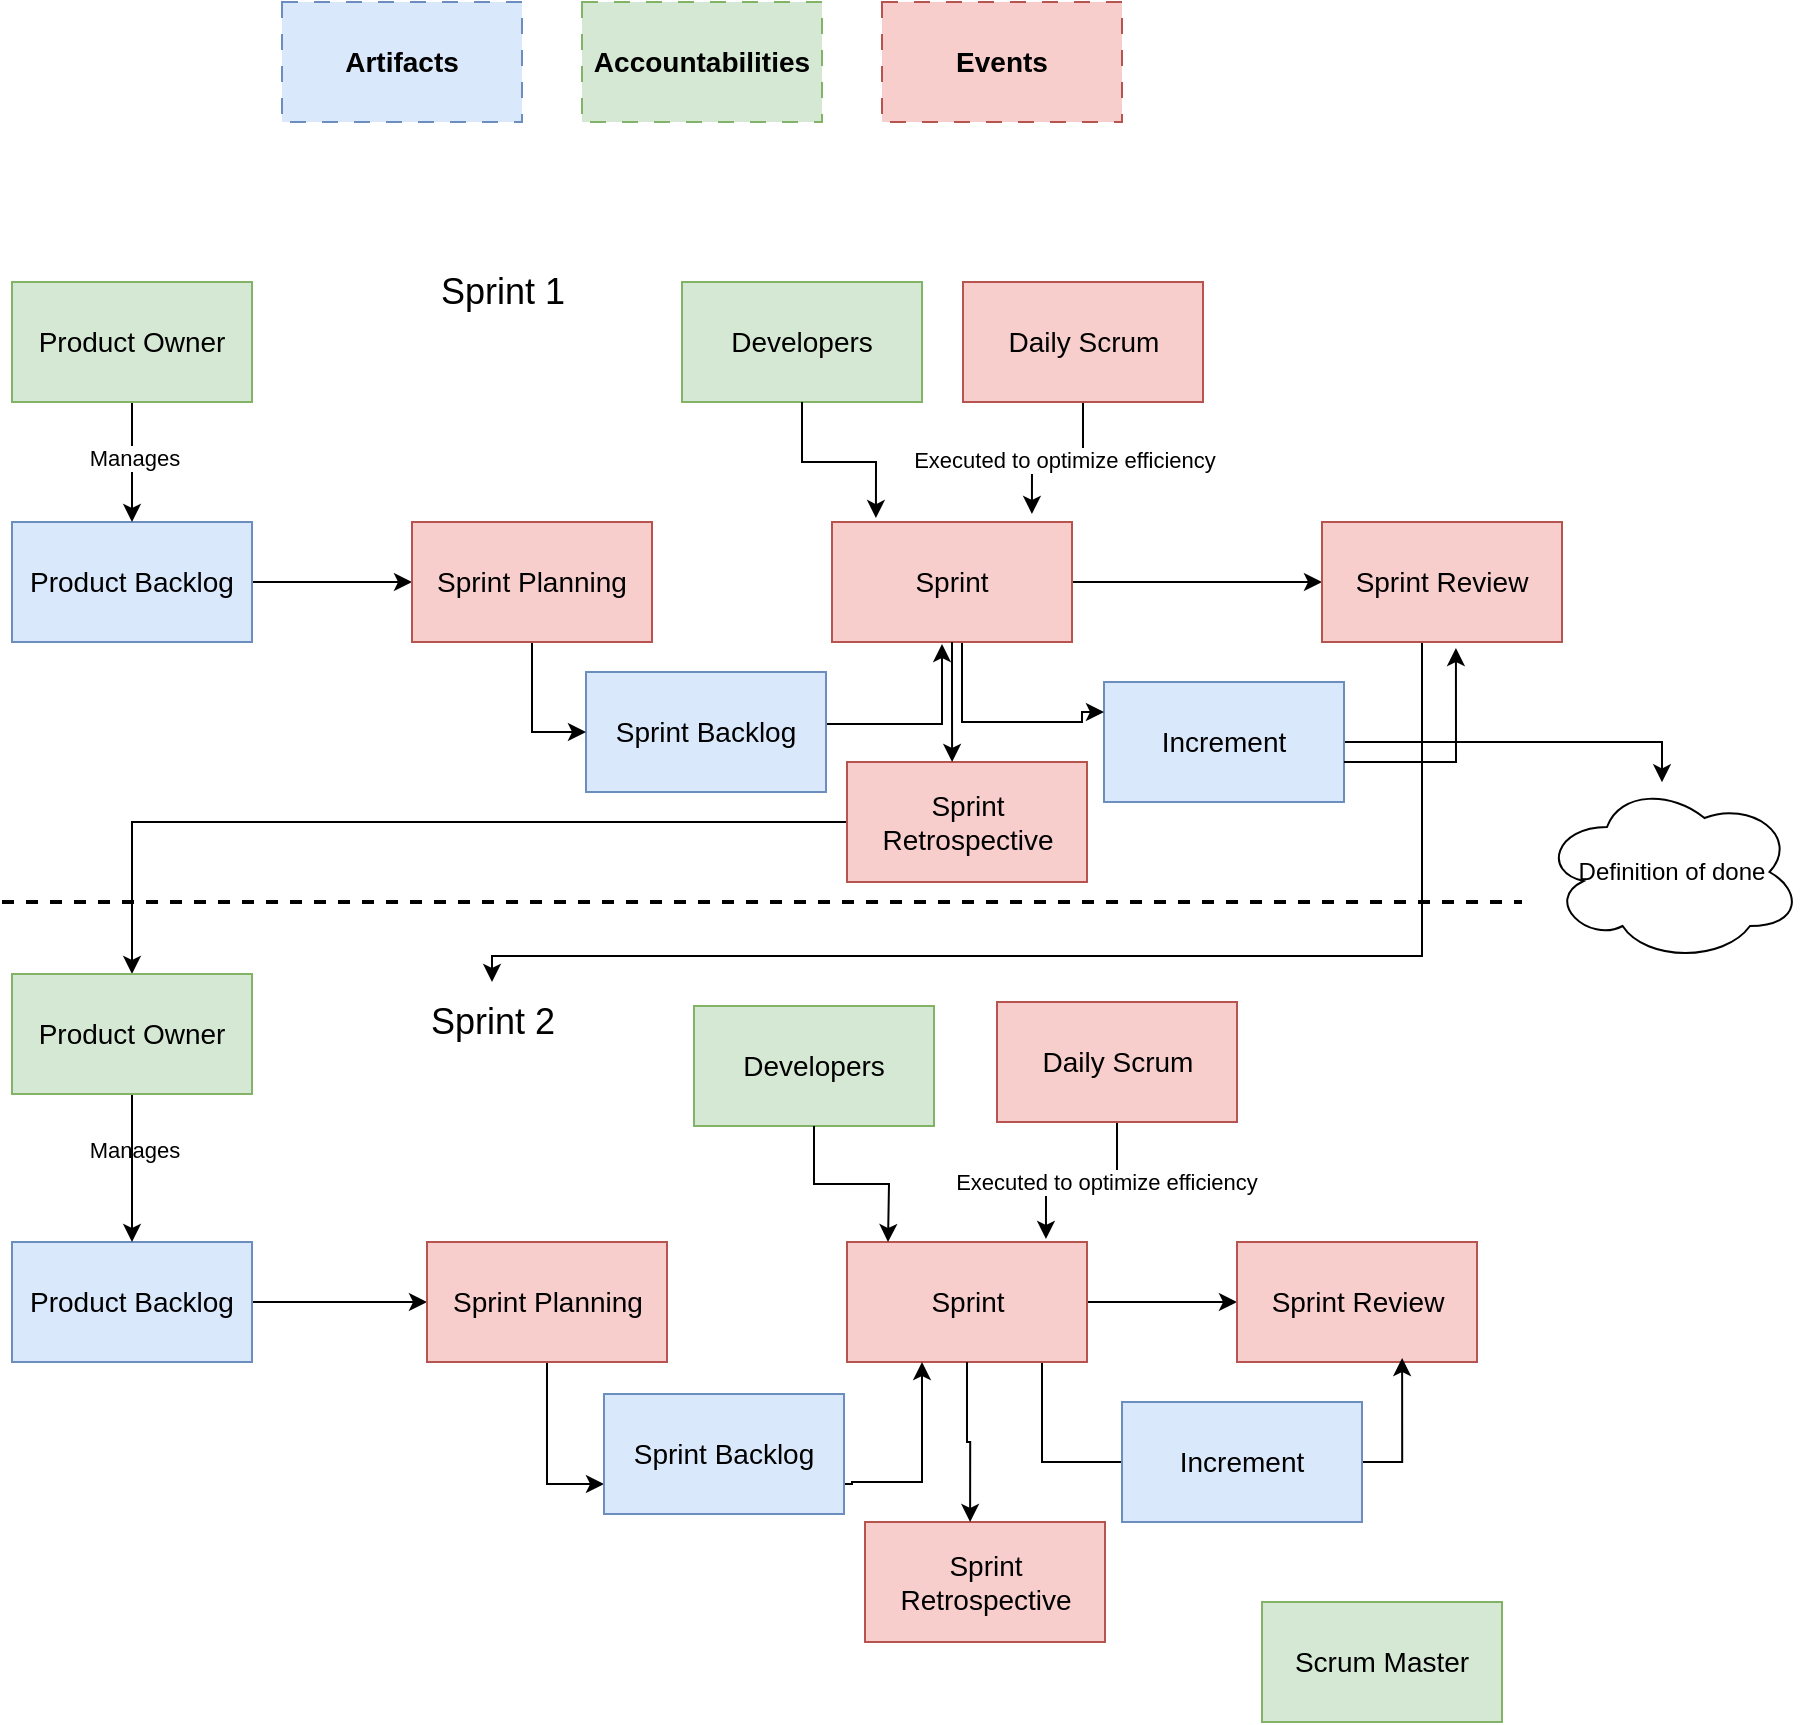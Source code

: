 <mxfile version="21.8.0" type="github">
  <diagram name="Page-1" id="Rvh56WEDjhvADAaJ6AUH">
    <mxGraphModel dx="1026" dy="1796" grid="1" gridSize="10" guides="1" tooltips="1" connect="1" arrows="1" fold="1" page="1" pageScale="1" pageWidth="850" pageHeight="1100" math="0" shadow="0">
      <root>
        <mxCell id="0" />
        <mxCell id="1" parent="0" />
        <mxCell id="4epgJZTf9iVhTWG-nEtf-5" style="edgeStyle=orthogonalEdgeStyle;rounded=0;orthogonalLoop=1;jettySize=auto;html=1;entryX=0;entryY=0.5;entryDx=0;entryDy=0;" edge="1" parent="1" source="Dj-qdFE7T2WBTazND0Hn-24" target="Dj-qdFE7T2WBTazND0Hn-36">
          <mxGeometry relative="1" as="geometry" />
        </mxCell>
        <mxCell id="Dj-qdFE7T2WBTazND0Hn-24" value="&lt;font style=&quot;font-size: 14px;&quot;&gt;Product Backlog&lt;/font&gt;" style="rounded=0;whiteSpace=wrap;html=1;fillColor=#dae8fc;strokeColor=#6c8ebf;" parent="1" vertex="1">
          <mxGeometry x="65" y="160" width="120" height="60" as="geometry" />
        </mxCell>
        <mxCell id="Dj-qdFE7T2WBTazND0Hn-27" value="&lt;b&gt;&lt;font style=&quot;font-size: 14px;&quot;&gt;Artifacts&lt;/font&gt;&lt;/b&gt;" style="rounded=0;whiteSpace=wrap;html=1;dashed=1;dashPattern=8 8;fillColor=#dae8fc;strokeColor=#6c8ebf;" parent="1" vertex="1">
          <mxGeometry x="200" y="-100" width="120" height="60" as="geometry" />
        </mxCell>
        <mxCell id="4epgJZTf9iVhTWG-nEtf-8" style="edgeStyle=orthogonalEdgeStyle;rounded=0;orthogonalLoop=1;jettySize=auto;html=1;entryX=0.5;entryY=0;entryDx=0;entryDy=0;" edge="1" parent="1" source="Dj-qdFE7T2WBTazND0Hn-28" target="Dj-qdFE7T2WBTazND0Hn-24">
          <mxGeometry relative="1" as="geometry" />
        </mxCell>
        <mxCell id="4epgJZTf9iVhTWG-nEtf-9" value="Manages" style="edgeLabel;html=1;align=center;verticalAlign=middle;resizable=0;points=[];" vertex="1" connectable="0" parent="4epgJZTf9iVhTWG-nEtf-8">
          <mxGeometry x="-0.062" y="1" relative="1" as="geometry">
            <mxPoint as="offset" />
          </mxGeometry>
        </mxCell>
        <mxCell id="Dj-qdFE7T2WBTazND0Hn-28" value="&lt;font style=&quot;font-size: 14px;&quot;&gt;Product Owner&lt;/font&gt;" style="rounded=0;whiteSpace=wrap;html=1;fillColor=#d5e8d4;strokeColor=#82b366;" parent="1" vertex="1">
          <mxGeometry x="65" y="40" width="120" height="60" as="geometry" />
        </mxCell>
        <mxCell id="Dj-qdFE7T2WBTazND0Hn-29" value="&lt;b&gt;&lt;font style=&quot;font-size: 14px;&quot;&gt;Accountabilities&lt;/font&gt;&lt;/b&gt;" style="rounded=0;whiteSpace=wrap;html=1;dashed=1;dashPattern=8 8;fillColor=#d5e8d4;strokeColor=#82b366;" parent="1" vertex="1">
          <mxGeometry x="350" y="-100" width="120" height="60" as="geometry" />
        </mxCell>
        <mxCell id="Dj-qdFE7T2WBTazND0Hn-30" value="&lt;b&gt;&lt;font style=&quot;font-size: 14px;&quot;&gt;Events&lt;/font&gt;&lt;/b&gt;" style="rounded=0;whiteSpace=wrap;html=1;dashed=1;dashPattern=8 8;fillColor=#f8cecc;strokeColor=#b85450;" parent="1" vertex="1">
          <mxGeometry x="500" y="-100" width="120" height="60" as="geometry" />
        </mxCell>
        <mxCell id="4epgJZTf9iVhTWG-nEtf-44" style="edgeStyle=orthogonalEdgeStyle;rounded=0;orthogonalLoop=1;jettySize=auto;html=1;exitX=1;exitY=0.5;exitDx=0;exitDy=0;" edge="1" parent="1" source="Dj-qdFE7T2WBTazND0Hn-31">
          <mxGeometry relative="1" as="geometry">
            <mxPoint x="530" y="221" as="targetPoint" />
            <mxPoint x="485" y="261" as="sourcePoint" />
            <Array as="points">
              <mxPoint x="472" y="261" />
              <mxPoint x="530" y="261" />
            </Array>
          </mxGeometry>
        </mxCell>
        <mxCell id="Dj-qdFE7T2WBTazND0Hn-31" value="&lt;font style=&quot;font-size: 14px;&quot;&gt;Sprint Backlog&lt;/font&gt;" style="rounded=0;whiteSpace=wrap;html=1;fillColor=#dae8fc;strokeColor=#6c8ebf;" parent="1" vertex="1">
          <mxGeometry x="352" y="235" width="120" height="60" as="geometry" />
        </mxCell>
        <mxCell id="4epgJZTf9iVhTWG-nEtf-74" style="edgeStyle=orthogonalEdgeStyle;rounded=0;orthogonalLoop=1;jettySize=auto;html=1;" edge="1" parent="1" source="Dj-qdFE7T2WBTazND0Hn-32" target="4epgJZTf9iVhTWG-nEtf-73">
          <mxGeometry relative="1" as="geometry">
            <Array as="points">
              <mxPoint x="890" y="270" />
            </Array>
          </mxGeometry>
        </mxCell>
        <mxCell id="Dj-qdFE7T2WBTazND0Hn-32" value="&lt;font style=&quot;font-size: 14px;&quot;&gt;Increment&lt;/font&gt;" style="rounded=0;whiteSpace=wrap;html=1;fillColor=#dae8fc;strokeColor=#6c8ebf;" parent="1" vertex="1">
          <mxGeometry x="611" y="240" width="120" height="60" as="geometry" />
        </mxCell>
        <mxCell id="Dj-qdFE7T2WBTazND0Hn-33" value="&lt;font style=&quot;font-size: 14px;&quot;&gt;Scrum Master&lt;/font&gt;" style="rounded=0;whiteSpace=wrap;html=1;fillColor=#d5e8d4;strokeColor=#82b366;" parent="1" vertex="1">
          <mxGeometry x="690" y="700" width="120" height="60" as="geometry" />
        </mxCell>
        <mxCell id="Dj-qdFE7T2WBTazND0Hn-34" value="&lt;font style=&quot;font-size: 14px;&quot;&gt;Developers&lt;/font&gt;" style="rounded=0;whiteSpace=wrap;html=1;fillColor=#d5e8d4;strokeColor=#82b366;" parent="1" vertex="1">
          <mxGeometry x="400" y="40" width="120" height="60" as="geometry" />
        </mxCell>
        <mxCell id="4epgJZTf9iVhTWG-nEtf-10" style="edgeStyle=orthogonalEdgeStyle;rounded=0;orthogonalLoop=1;jettySize=auto;html=1;entryX=0.833;entryY=-0.067;entryDx=0;entryDy=0;entryPerimeter=0;" edge="1" parent="1" source="Dj-qdFE7T2WBTazND0Hn-35" target="Dj-qdFE7T2WBTazND0Hn-37">
          <mxGeometry relative="1" as="geometry" />
        </mxCell>
        <mxCell id="4epgJZTf9iVhTWG-nEtf-11" value="Executed to optimize efficiency" style="edgeLabel;html=1;align=center;verticalAlign=middle;resizable=0;points=[];" vertex="1" connectable="0" parent="4epgJZTf9iVhTWG-nEtf-10">
          <mxGeometry x="-0.017" y="-2" relative="1" as="geometry">
            <mxPoint y="1" as="offset" />
          </mxGeometry>
        </mxCell>
        <mxCell id="Dj-qdFE7T2WBTazND0Hn-35" value="&lt;font style=&quot;font-size: 14px;&quot;&gt;Daily Scrum&lt;/font&gt;" style="rounded=0;whiteSpace=wrap;html=1;fillColor=#f8cecc;strokeColor=#b85450;" parent="1" vertex="1">
          <mxGeometry x="540.5" y="40" width="120" height="60" as="geometry" />
        </mxCell>
        <mxCell id="4epgJZTf9iVhTWG-nEtf-43" style="edgeStyle=orthogonalEdgeStyle;rounded=0;orthogonalLoop=1;jettySize=auto;html=1;entryX=0;entryY=0.5;entryDx=0;entryDy=0;" edge="1" parent="1" source="Dj-qdFE7T2WBTazND0Hn-36" target="Dj-qdFE7T2WBTazND0Hn-31">
          <mxGeometry relative="1" as="geometry" />
        </mxCell>
        <mxCell id="Dj-qdFE7T2WBTazND0Hn-36" value="&lt;font style=&quot;font-size: 14px;&quot;&gt;Sprint Planning&lt;/font&gt;" style="rounded=0;whiteSpace=wrap;html=1;fillColor=#f8cecc;strokeColor=#b85450;" parent="1" vertex="1">
          <mxGeometry x="265" y="160" width="120" height="60" as="geometry" />
        </mxCell>
        <mxCell id="4epgJZTf9iVhTWG-nEtf-12" style="edgeStyle=orthogonalEdgeStyle;rounded=0;orthogonalLoop=1;jettySize=auto;html=1;entryX=0;entryY=0.5;entryDx=0;entryDy=0;" edge="1" parent="1" source="Dj-qdFE7T2WBTazND0Hn-37" target="Dj-qdFE7T2WBTazND0Hn-38">
          <mxGeometry relative="1" as="geometry" />
        </mxCell>
        <mxCell id="4epgJZTf9iVhTWG-nEtf-48" style="edgeStyle=orthogonalEdgeStyle;rounded=0;orthogonalLoop=1;jettySize=auto;html=1;entryX=0;entryY=0.25;entryDx=0;entryDy=0;" edge="1" parent="1" source="Dj-qdFE7T2WBTazND0Hn-37" target="Dj-qdFE7T2WBTazND0Hn-32">
          <mxGeometry relative="1" as="geometry">
            <mxPoint x="595" y="260" as="targetPoint" />
            <Array as="points">
              <mxPoint x="540" y="260" />
              <mxPoint x="600" y="260" />
              <mxPoint x="600" y="255" />
            </Array>
          </mxGeometry>
        </mxCell>
        <mxCell id="Dj-qdFE7T2WBTazND0Hn-37" value="&lt;font style=&quot;font-size: 14px;&quot;&gt;Sprint&lt;/font&gt;" style="rounded=0;whiteSpace=wrap;html=1;fillColor=#f8cecc;strokeColor=#b85450;" parent="1" vertex="1">
          <mxGeometry x="475" y="160" width="120" height="60" as="geometry" />
        </mxCell>
        <mxCell id="4epgJZTf9iVhTWG-nEtf-18" style="edgeStyle=orthogonalEdgeStyle;rounded=0;orthogonalLoop=1;jettySize=auto;html=1;" edge="1" parent="1" source="Dj-qdFE7T2WBTazND0Hn-38" target="4epgJZTf9iVhTWG-nEtf-20">
          <mxGeometry relative="1" as="geometry">
            <Array as="points">
              <mxPoint x="770" y="377" />
              <mxPoint x="305" y="377" />
            </Array>
          </mxGeometry>
        </mxCell>
        <mxCell id="Dj-qdFE7T2WBTazND0Hn-38" value="&lt;font style=&quot;font-size: 14px;&quot;&gt;Sprint Review&lt;/font&gt;" style="rounded=0;whiteSpace=wrap;html=1;fillColor=#f8cecc;strokeColor=#b85450;" parent="1" vertex="1">
          <mxGeometry x="720" y="160" width="120" height="60" as="geometry" />
        </mxCell>
        <mxCell id="4epgJZTf9iVhTWG-nEtf-67" style="edgeStyle=orthogonalEdgeStyle;rounded=0;orthogonalLoop=1;jettySize=auto;html=1;entryX=0.5;entryY=0;entryDx=0;entryDy=0;" edge="1" parent="1" source="Dj-qdFE7T2WBTazND0Hn-39" target="4epgJZTf9iVhTWG-nEtf-56">
          <mxGeometry relative="1" as="geometry" />
        </mxCell>
        <mxCell id="Dj-qdFE7T2WBTazND0Hn-39" value="&lt;font style=&quot;font-size: 14px;&quot;&gt;Sprint Retrospective&lt;/font&gt;" style="rounded=0;whiteSpace=wrap;html=1;fillColor=#f8cecc;strokeColor=#b85450;" parent="1" vertex="1">
          <mxGeometry x="482.5" y="280" width="120" height="60" as="geometry" />
        </mxCell>
        <mxCell id="4epgJZTf9iVhTWG-nEtf-41" style="edgeStyle=orthogonalEdgeStyle;rounded=0;orthogonalLoop=1;jettySize=auto;html=1;entryX=0;entryY=0.5;entryDx=0;entryDy=0;" edge="1" parent="1" source="4epgJZTf9iVhTWG-nEtf-13" target="4epgJZTf9iVhTWG-nEtf-37">
          <mxGeometry relative="1" as="geometry" />
        </mxCell>
        <mxCell id="4epgJZTf9iVhTWG-nEtf-13" value="&lt;font style=&quot;font-size: 14px;&quot;&gt;Product Backlog&lt;/font&gt;" style="rounded=0;whiteSpace=wrap;html=1;fillColor=#dae8fc;strokeColor=#6c8ebf;" vertex="1" parent="1">
          <mxGeometry x="65" y="520" width="120" height="60" as="geometry" />
        </mxCell>
        <mxCell id="4epgJZTf9iVhTWG-nEtf-17" value="" style="endArrow=none;dashed=1;html=1;rounded=0;strokeWidth=2;" edge="1" parent="1">
          <mxGeometry width="50" height="50" relative="1" as="geometry">
            <mxPoint x="60" y="350" as="sourcePoint" />
            <mxPoint x="820" y="350" as="targetPoint" />
          </mxGeometry>
        </mxCell>
        <mxCell id="4epgJZTf9iVhTWG-nEtf-19" value="&lt;font style=&quot;font-size: 18px;&quot;&gt;Sprint 1&lt;/font&gt;" style="text;html=1;align=center;verticalAlign=middle;resizable=0;points=[];autosize=1;strokeColor=none;fillColor=none;" vertex="1" parent="1">
          <mxGeometry x="265" y="25" width="90" height="40" as="geometry" />
        </mxCell>
        <mxCell id="4epgJZTf9iVhTWG-nEtf-20" value="&lt;font style=&quot;font-size: 18px;&quot;&gt;Sprint 2&lt;/font&gt;" style="text;html=1;align=center;verticalAlign=middle;resizable=0;points=[];autosize=1;strokeColor=none;fillColor=none;" vertex="1" parent="1">
          <mxGeometry x="260" y="390" width="90" height="40" as="geometry" />
        </mxCell>
        <mxCell id="4epgJZTf9iVhTWG-nEtf-42" style="edgeStyle=orthogonalEdgeStyle;rounded=0;orthogonalLoop=1;jettySize=auto;html=1;entryX=0.829;entryY=-0.025;entryDx=0;entryDy=0;entryPerimeter=0;" edge="1" parent="1" source="4epgJZTf9iVhTWG-nEtf-35" target="4epgJZTf9iVhTWG-nEtf-39">
          <mxGeometry relative="1" as="geometry" />
        </mxCell>
        <mxCell id="4epgJZTf9iVhTWG-nEtf-35" value="&lt;font style=&quot;font-size: 14px;&quot;&gt;Daily Scrum&lt;/font&gt;" style="rounded=0;whiteSpace=wrap;html=1;fillColor=#f8cecc;strokeColor=#b85450;" vertex="1" parent="1">
          <mxGeometry x="557.5" y="400" width="120" height="60" as="geometry" />
        </mxCell>
        <mxCell id="4epgJZTf9iVhTWG-nEtf-46" style="edgeStyle=orthogonalEdgeStyle;rounded=0;orthogonalLoop=1;jettySize=auto;html=1;entryX=0;entryY=0.75;entryDx=0;entryDy=0;" edge="1" parent="1" source="4epgJZTf9iVhTWG-nEtf-37" target="4epgJZTf9iVhTWG-nEtf-45">
          <mxGeometry relative="1" as="geometry" />
        </mxCell>
        <mxCell id="4epgJZTf9iVhTWG-nEtf-37" value="&lt;font style=&quot;font-size: 14px;&quot;&gt;Sprint Planning&lt;/font&gt;" style="rounded=0;whiteSpace=wrap;html=1;fillColor=#f8cecc;strokeColor=#b85450;" vertex="1" parent="1">
          <mxGeometry x="272.5" y="520" width="120" height="60" as="geometry" />
        </mxCell>
        <mxCell id="4epgJZTf9iVhTWG-nEtf-38" style="edgeStyle=orthogonalEdgeStyle;rounded=0;orthogonalLoop=1;jettySize=auto;html=1;entryX=0;entryY=0.5;entryDx=0;entryDy=0;" edge="1" parent="1" source="4epgJZTf9iVhTWG-nEtf-39" target="4epgJZTf9iVhTWG-nEtf-40">
          <mxGeometry relative="1" as="geometry" />
        </mxCell>
        <mxCell id="4epgJZTf9iVhTWG-nEtf-63" style="edgeStyle=orthogonalEdgeStyle;rounded=0;orthogonalLoop=1;jettySize=auto;html=1;entryX=0;entryY=0.75;entryDx=0;entryDy=0;" edge="1" parent="1" source="4epgJZTf9iVhTWG-nEtf-39" target="4epgJZTf9iVhTWG-nEtf-60">
          <mxGeometry relative="1" as="geometry">
            <mxPoint x="580" y="690" as="targetPoint" />
            <Array as="points">
              <mxPoint x="580" y="630" />
              <mxPoint x="661" y="630" />
            </Array>
          </mxGeometry>
        </mxCell>
        <mxCell id="4epgJZTf9iVhTWG-nEtf-39" value="&lt;font style=&quot;font-size: 14px;&quot;&gt;Sprint&lt;/font&gt;" style="rounded=0;whiteSpace=wrap;html=1;fillColor=#f8cecc;strokeColor=#b85450;" vertex="1" parent="1">
          <mxGeometry x="482.5" y="520" width="120" height="60" as="geometry" />
        </mxCell>
        <mxCell id="4epgJZTf9iVhTWG-nEtf-40" value="&lt;font style=&quot;font-size: 14px;&quot;&gt;Sprint Review&lt;/font&gt;" style="rounded=0;whiteSpace=wrap;html=1;fillColor=#f8cecc;strokeColor=#b85450;" vertex="1" parent="1">
          <mxGeometry x="677.5" y="520" width="120" height="60" as="geometry" />
        </mxCell>
        <mxCell id="4epgJZTf9iVhTWG-nEtf-34" value="Executed to optimize efficiency" style="edgeLabel;html=1;align=center;verticalAlign=middle;resizable=0;points=[];" vertex="1" connectable="0" parent="1">
          <mxGeometry x="611.5" y="490" as="geometry" />
        </mxCell>
        <mxCell id="4epgJZTf9iVhTWG-nEtf-47" style="edgeStyle=orthogonalEdgeStyle;rounded=0;orthogonalLoop=1;jettySize=auto;html=1;exitX=1;exitY=0.75;exitDx=0;exitDy=0;" edge="1" parent="1" source="4epgJZTf9iVhTWG-nEtf-45" target="4epgJZTf9iVhTWG-nEtf-39">
          <mxGeometry relative="1" as="geometry">
            <mxPoint x="550" y="581" as="targetPoint" />
            <mxPoint x="485" y="621" as="sourcePoint" />
            <Array as="points">
              <mxPoint x="485" y="641" />
              <mxPoint x="485" y="640" />
              <mxPoint x="520" y="640" />
            </Array>
          </mxGeometry>
        </mxCell>
        <mxCell id="4epgJZTf9iVhTWG-nEtf-45" value="&lt;font style=&quot;font-size: 14px;&quot;&gt;Sprint Backlog&lt;/font&gt;" style="rounded=0;whiteSpace=wrap;html=1;fillColor=#dae8fc;strokeColor=#6c8ebf;" vertex="1" parent="1">
          <mxGeometry x="361" y="596" width="120" height="60" as="geometry" />
        </mxCell>
        <mxCell id="4epgJZTf9iVhTWG-nEtf-49" style="edgeStyle=orthogonalEdgeStyle;rounded=0;orthogonalLoop=1;jettySize=auto;html=1;entryX=0.558;entryY=1.05;entryDx=0;entryDy=0;entryPerimeter=0;" edge="1" parent="1" source="Dj-qdFE7T2WBTazND0Hn-32" target="Dj-qdFE7T2WBTazND0Hn-38">
          <mxGeometry relative="1" as="geometry">
            <Array as="points">
              <mxPoint x="787" y="280" />
            </Array>
          </mxGeometry>
        </mxCell>
        <mxCell id="4epgJZTf9iVhTWG-nEtf-54" style="edgeStyle=orthogonalEdgeStyle;rounded=0;orthogonalLoop=1;jettySize=auto;html=1;entryX=0.183;entryY=-0.033;entryDx=0;entryDy=0;entryPerimeter=0;" edge="1" parent="1" source="Dj-qdFE7T2WBTazND0Hn-34" target="Dj-qdFE7T2WBTazND0Hn-37">
          <mxGeometry relative="1" as="geometry" />
        </mxCell>
        <mxCell id="4epgJZTf9iVhTWG-nEtf-55" value="Manages" style="edgeLabel;html=1;align=center;verticalAlign=middle;resizable=0;points=[];" vertex="1" connectable="0" parent="1">
          <mxGeometry x="126" y="474" as="geometry" />
        </mxCell>
        <mxCell id="4epgJZTf9iVhTWG-nEtf-57" style="edgeStyle=orthogonalEdgeStyle;rounded=0;orthogonalLoop=1;jettySize=auto;html=1;entryX=0.5;entryY=0;entryDx=0;entryDy=0;" edge="1" parent="1" source="4epgJZTf9iVhTWG-nEtf-56" target="4epgJZTf9iVhTWG-nEtf-13">
          <mxGeometry relative="1" as="geometry" />
        </mxCell>
        <mxCell id="4epgJZTf9iVhTWG-nEtf-56" value="&lt;font style=&quot;font-size: 14px;&quot;&gt;Product Owner&lt;/font&gt;" style="rounded=0;whiteSpace=wrap;html=1;fillColor=#d5e8d4;strokeColor=#82b366;" vertex="1" parent="1">
          <mxGeometry x="65" y="386" width="120" height="60" as="geometry" />
        </mxCell>
        <mxCell id="4epgJZTf9iVhTWG-nEtf-58" value="&lt;font style=&quot;font-size: 14px;&quot;&gt;Developers&lt;/font&gt;" style="rounded=0;whiteSpace=wrap;html=1;fillColor=#d5e8d4;strokeColor=#82b366;" vertex="1" parent="1">
          <mxGeometry x="406" y="402" width="120" height="60" as="geometry" />
        </mxCell>
        <mxCell id="4epgJZTf9iVhTWG-nEtf-59" style="edgeStyle=orthogonalEdgeStyle;rounded=0;orthogonalLoop=1;jettySize=auto;html=1;entryX=0.183;entryY=-0.033;entryDx=0;entryDy=0;entryPerimeter=0;" edge="1" parent="1" source="4epgJZTf9iVhTWG-nEtf-58">
          <mxGeometry relative="1" as="geometry">
            <mxPoint x="503" y="520" as="targetPoint" />
          </mxGeometry>
        </mxCell>
        <mxCell id="4epgJZTf9iVhTWG-nEtf-72" style="edgeStyle=orthogonalEdgeStyle;rounded=0;orthogonalLoop=1;jettySize=auto;html=1;entryX=0.688;entryY=0.967;entryDx=0;entryDy=0;entryPerimeter=0;" edge="1" parent="1" source="4epgJZTf9iVhTWG-nEtf-60" target="4epgJZTf9iVhTWG-nEtf-40">
          <mxGeometry relative="1" as="geometry">
            <mxPoint x="760" y="600" as="targetPoint" />
            <Array as="points">
              <mxPoint x="760" y="630" />
            </Array>
          </mxGeometry>
        </mxCell>
        <mxCell id="4epgJZTf9iVhTWG-nEtf-60" value="&lt;font style=&quot;font-size: 14px;&quot;&gt;Increment&lt;/font&gt;" style="rounded=0;whiteSpace=wrap;html=1;fillColor=#dae8fc;strokeColor=#6c8ebf;" vertex="1" parent="1">
          <mxGeometry x="620" y="600" width="120" height="60" as="geometry" />
        </mxCell>
        <mxCell id="4epgJZTf9iVhTWG-nEtf-66" style="edgeStyle=orthogonalEdgeStyle;rounded=0;orthogonalLoop=1;jettySize=auto;html=1;entryX=0.438;entryY=0;entryDx=0;entryDy=0;entryPerimeter=0;" edge="1" parent="1" source="Dj-qdFE7T2WBTazND0Hn-37" target="Dj-qdFE7T2WBTazND0Hn-39">
          <mxGeometry relative="1" as="geometry" />
        </mxCell>
        <mxCell id="4epgJZTf9iVhTWG-nEtf-70" value="&lt;font style=&quot;font-size: 14px;&quot;&gt;Sprint Retrospective&lt;/font&gt;" style="rounded=0;whiteSpace=wrap;html=1;fillColor=#f8cecc;strokeColor=#b85450;" vertex="1" parent="1">
          <mxGeometry x="491.5" y="660" width="120" height="60" as="geometry" />
        </mxCell>
        <mxCell id="4epgJZTf9iVhTWG-nEtf-71" style="edgeStyle=orthogonalEdgeStyle;rounded=0;orthogonalLoop=1;jettySize=auto;html=1;entryX=0.438;entryY=0;entryDx=0;entryDy=0;entryPerimeter=0;exitX=0.5;exitY=1;exitDx=0;exitDy=0;" edge="1" parent="1" target="4epgJZTf9iVhTWG-nEtf-70" source="4epgJZTf9iVhTWG-nEtf-39">
          <mxGeometry relative="1" as="geometry">
            <mxPoint x="544" y="630" as="sourcePoint" />
            <Array as="points">
              <mxPoint x="543" y="620" />
              <mxPoint x="544" y="620" />
            </Array>
          </mxGeometry>
        </mxCell>
        <mxCell id="4epgJZTf9iVhTWG-nEtf-73" value="Definition of done" style="ellipse;shape=cloud;whiteSpace=wrap;html=1;" vertex="1" parent="1">
          <mxGeometry x="830" y="290" width="130" height="90" as="geometry" />
        </mxCell>
      </root>
    </mxGraphModel>
  </diagram>
</mxfile>

